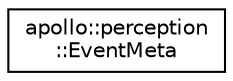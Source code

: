 digraph "Graphical Class Hierarchy"
{
  edge [fontname="Helvetica",fontsize="10",labelfontname="Helvetica",labelfontsize="10"];
  node [fontname="Helvetica",fontsize="10",shape=record];
  rankdir="LR";
  Node1 [label="apollo::perception\l::EventMeta",height=0.2,width=0.4,color="black", fillcolor="white", style="filled",URL="$structapollo_1_1perception_1_1EventMeta.html"];
}
